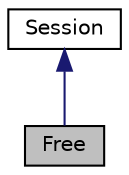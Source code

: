 digraph "Free"
{
 // LATEX_PDF_SIZE
  edge [fontname="Helvetica",fontsize="10",labelfontname="Helvetica",labelfontsize="10"];
  node [fontname="Helvetica",fontsize="10",shape=record];
  Node1 [label="Free",height=0.2,width=0.4,color="black", fillcolor="grey75", style="filled", fontcolor="black",tooltip="The Free class: Sesión de entrenamiento libre."];
  Node2 -> Node1 [dir="back",color="midnightblue",fontsize="10",style="solid"];
  Node2 [label="Session",height=0.2,width=0.4,color="black", fillcolor="white", style="filled",URL="$classSession.html",tooltip="The Session class: Clase abstracta para sesión de entrenamiento genérica."];
}
